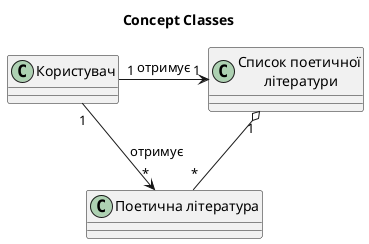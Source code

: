 @startuml

title Concept Classes

Class "Користувач"
Class "Список поетичної\n літератури"
Class "Поетична література"

"Користувач""1" -> "1""Список поетичної\n літератури" : отримує
"Список поетичної\n літератури""1" o-- "*""Поетична література"
"Користувач""1" -> "*""Поетична література" : отримує

@enduml
